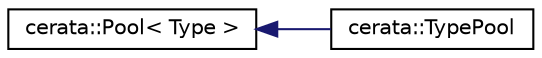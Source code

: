 digraph "Graphical Class Hierarchy"
{
 // LATEX_PDF_SIZE
  edge [fontname="Helvetica",fontsize="10",labelfontname="Helvetica",labelfontsize="10"];
  node [fontname="Helvetica",fontsize="10",shape=record];
  rankdir="LR";
  Node0 [label="cerata::Pool\< Type \>",height=0.2,width=0.4,color="black", fillcolor="white", style="filled",URL="$classcerata_1_1_pool.html",tooltip=" "];
  Node0 -> Node1 [dir="back",color="midnightblue",fontsize="10",style="solid",fontname="Helvetica"];
  Node1 [label="cerata::TypePool",height=0.2,width=0.4,color="black", fillcolor="white", style="filled",URL="$classcerata_1_1_type_pool.html",tooltip="A pool of Types."];
}
